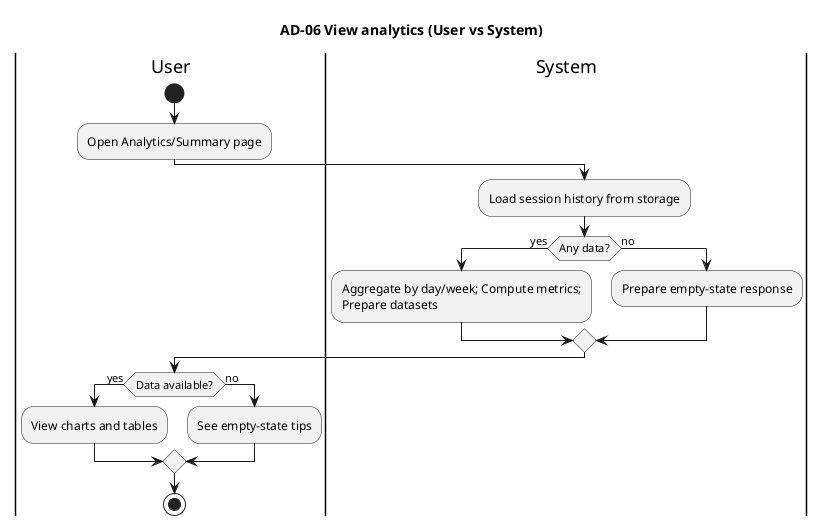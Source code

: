 @startuml
title AD-06 View analytics (User vs System)
skinparam linetype ortho

|User|


start
|User|
  :Open Analytics/Summary page;

|System|
  :Load session history from storage;
  if (Any data?) then (yes)
    :Aggregate by day/week; Compute metrics;\nPrepare datasets;
  else (no)
    :Prepare empty-state response;
  endif

|User|
  if (Data available?) then (yes)
    :View charts and tables;
  else (no)
    :See empty-state tips;
  endif

stop

@enduml


